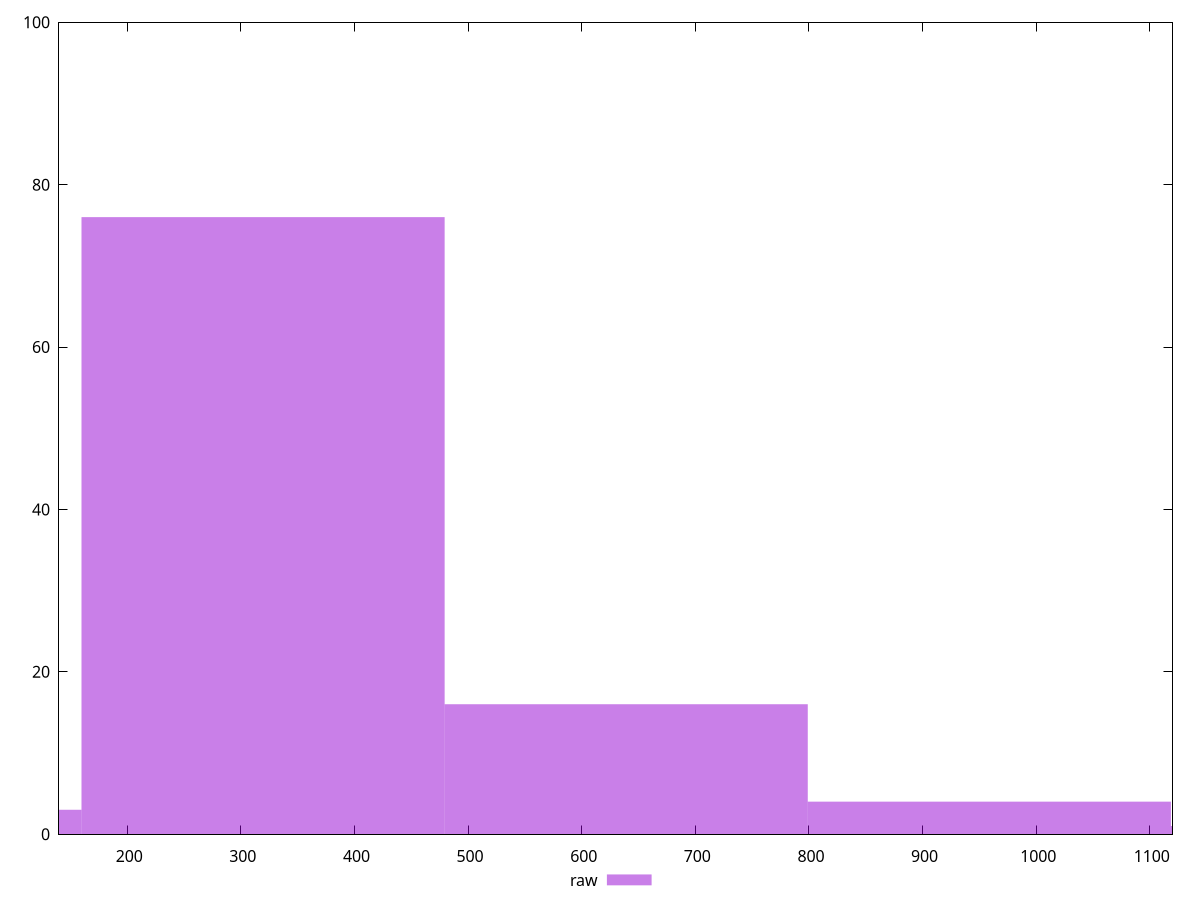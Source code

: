 reset

$raw <<EOF
319.5990471715202 76
639.1980943430405 16
958.7971415145607 4
1278.396188686081 1
0 3
EOF

set key outside below
set boxwidth 319.5990471715202
set xrange [140:1120]
set yrange [0:100]
set trange [0:100]
set style fill transparent solid 0.5 noborder
set terminal svg size 640, 490 enhanced background rgb 'white'
set output "reports/report_00027_2021-02-24T12-40-31.850Z/unused-css-rules/samples/astro/raw/histogram.svg"

plot $raw title "raw" with boxes

reset
